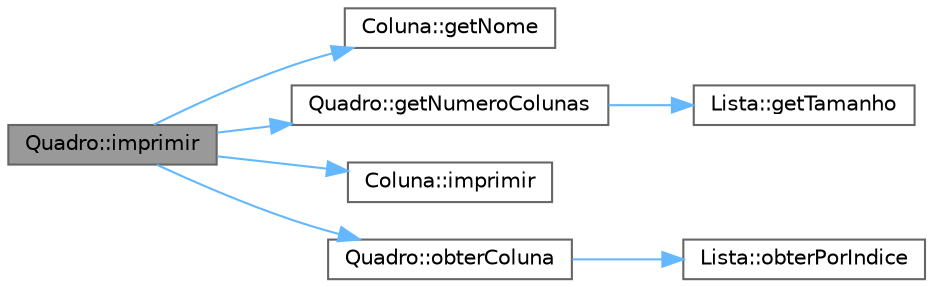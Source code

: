 digraph "Quadro::imprimir"
{
 // INTERACTIVE_SVG=YES
 // LATEX_PDF_SIZE
  bgcolor="transparent";
  edge [fontname=Helvetica,fontsize=10,labelfontname=Helvetica,labelfontsize=10];
  node [fontname=Helvetica,fontsize=10,shape=box,height=0.2,width=0.4];
  rankdir="LR";
  Node1 [id="Node000001",label="Quadro::imprimir",height=0.2,width=0.4,color="gray40", fillcolor="grey60", style="filled", fontcolor="black",tooltip="Imprime as informações do quadro."];
  Node1 -> Node2 [id="edge1_Node000001_Node000002",color="steelblue1",style="solid",tooltip=" "];
  Node2 [id="Node000002",label="Coluna::getNome",height=0.2,width=0.4,color="grey40", fillcolor="white", style="filled",URL="$d3/d3c/class_coluna.html#a25ecf45ce1e1c7a03b9c92d4a5da0544",tooltip="Obtém o nome da coluna."];
  Node1 -> Node3 [id="edge2_Node000001_Node000003",color="steelblue1",style="solid",tooltip=" "];
  Node3 [id="Node000003",label="Quadro::getNumeroColunas",height=0.2,width=0.4,color="grey40", fillcolor="white", style="filled",URL="$d1/d13/class_quadro.html#aad88cee2be59e368c4c09166a7777fb9",tooltip="Obtém o número de colunas do quadro."];
  Node3 -> Node4 [id="edge3_Node000003_Node000004",color="steelblue1",style="solid",tooltip=" "];
  Node4 [id="Node000004",label="Lista::getTamanho",height=0.2,width=0.4,color="grey40", fillcolor="white", style="filled",URL="$db/dba/class_lista.html#a5cd63f61264afc88d0a6c290f7cb7320",tooltip="Obtém o tamanho da lista."];
  Node1 -> Node5 [id="edge4_Node000001_Node000005",color="steelblue1",style="solid",tooltip=" "];
  Node5 [id="Node000005",label="Coluna::imprimir",height=0.2,width=0.4,color="grey40", fillcolor="white", style="filled",URL="$d3/d3c/class_coluna.html#a48875a7414e5f4d15bfed749bb0a5586",tooltip="Imprime as informações da coluna."];
  Node1 -> Node6 [id="edge5_Node000001_Node000006",color="steelblue1",style="solid",tooltip=" "];
  Node6 [id="Node000006",label="Quadro::obterColuna",height=0.2,width=0.4,color="grey40", fillcolor="white", style="filled",URL="$d1/d13/class_quadro.html#acdcb5194cb4b20e50f6211df473b59f2",tooltip="Obtém uma coluna do quadro pelo índice."];
  Node6 -> Node7 [id="edge6_Node000006_Node000007",color="steelblue1",style="solid",tooltip=" "];
  Node7 [id="Node000007",label="Lista::obterPorIndice",height=0.2,width=0.4,color="grey40", fillcolor="white", style="filled",URL="$db/dba/class_lista.html#adb2dfb16eaf99f99fc1b39bf847af9bd",tooltip="Obtém a coluna da lista pelo índice."];
}
